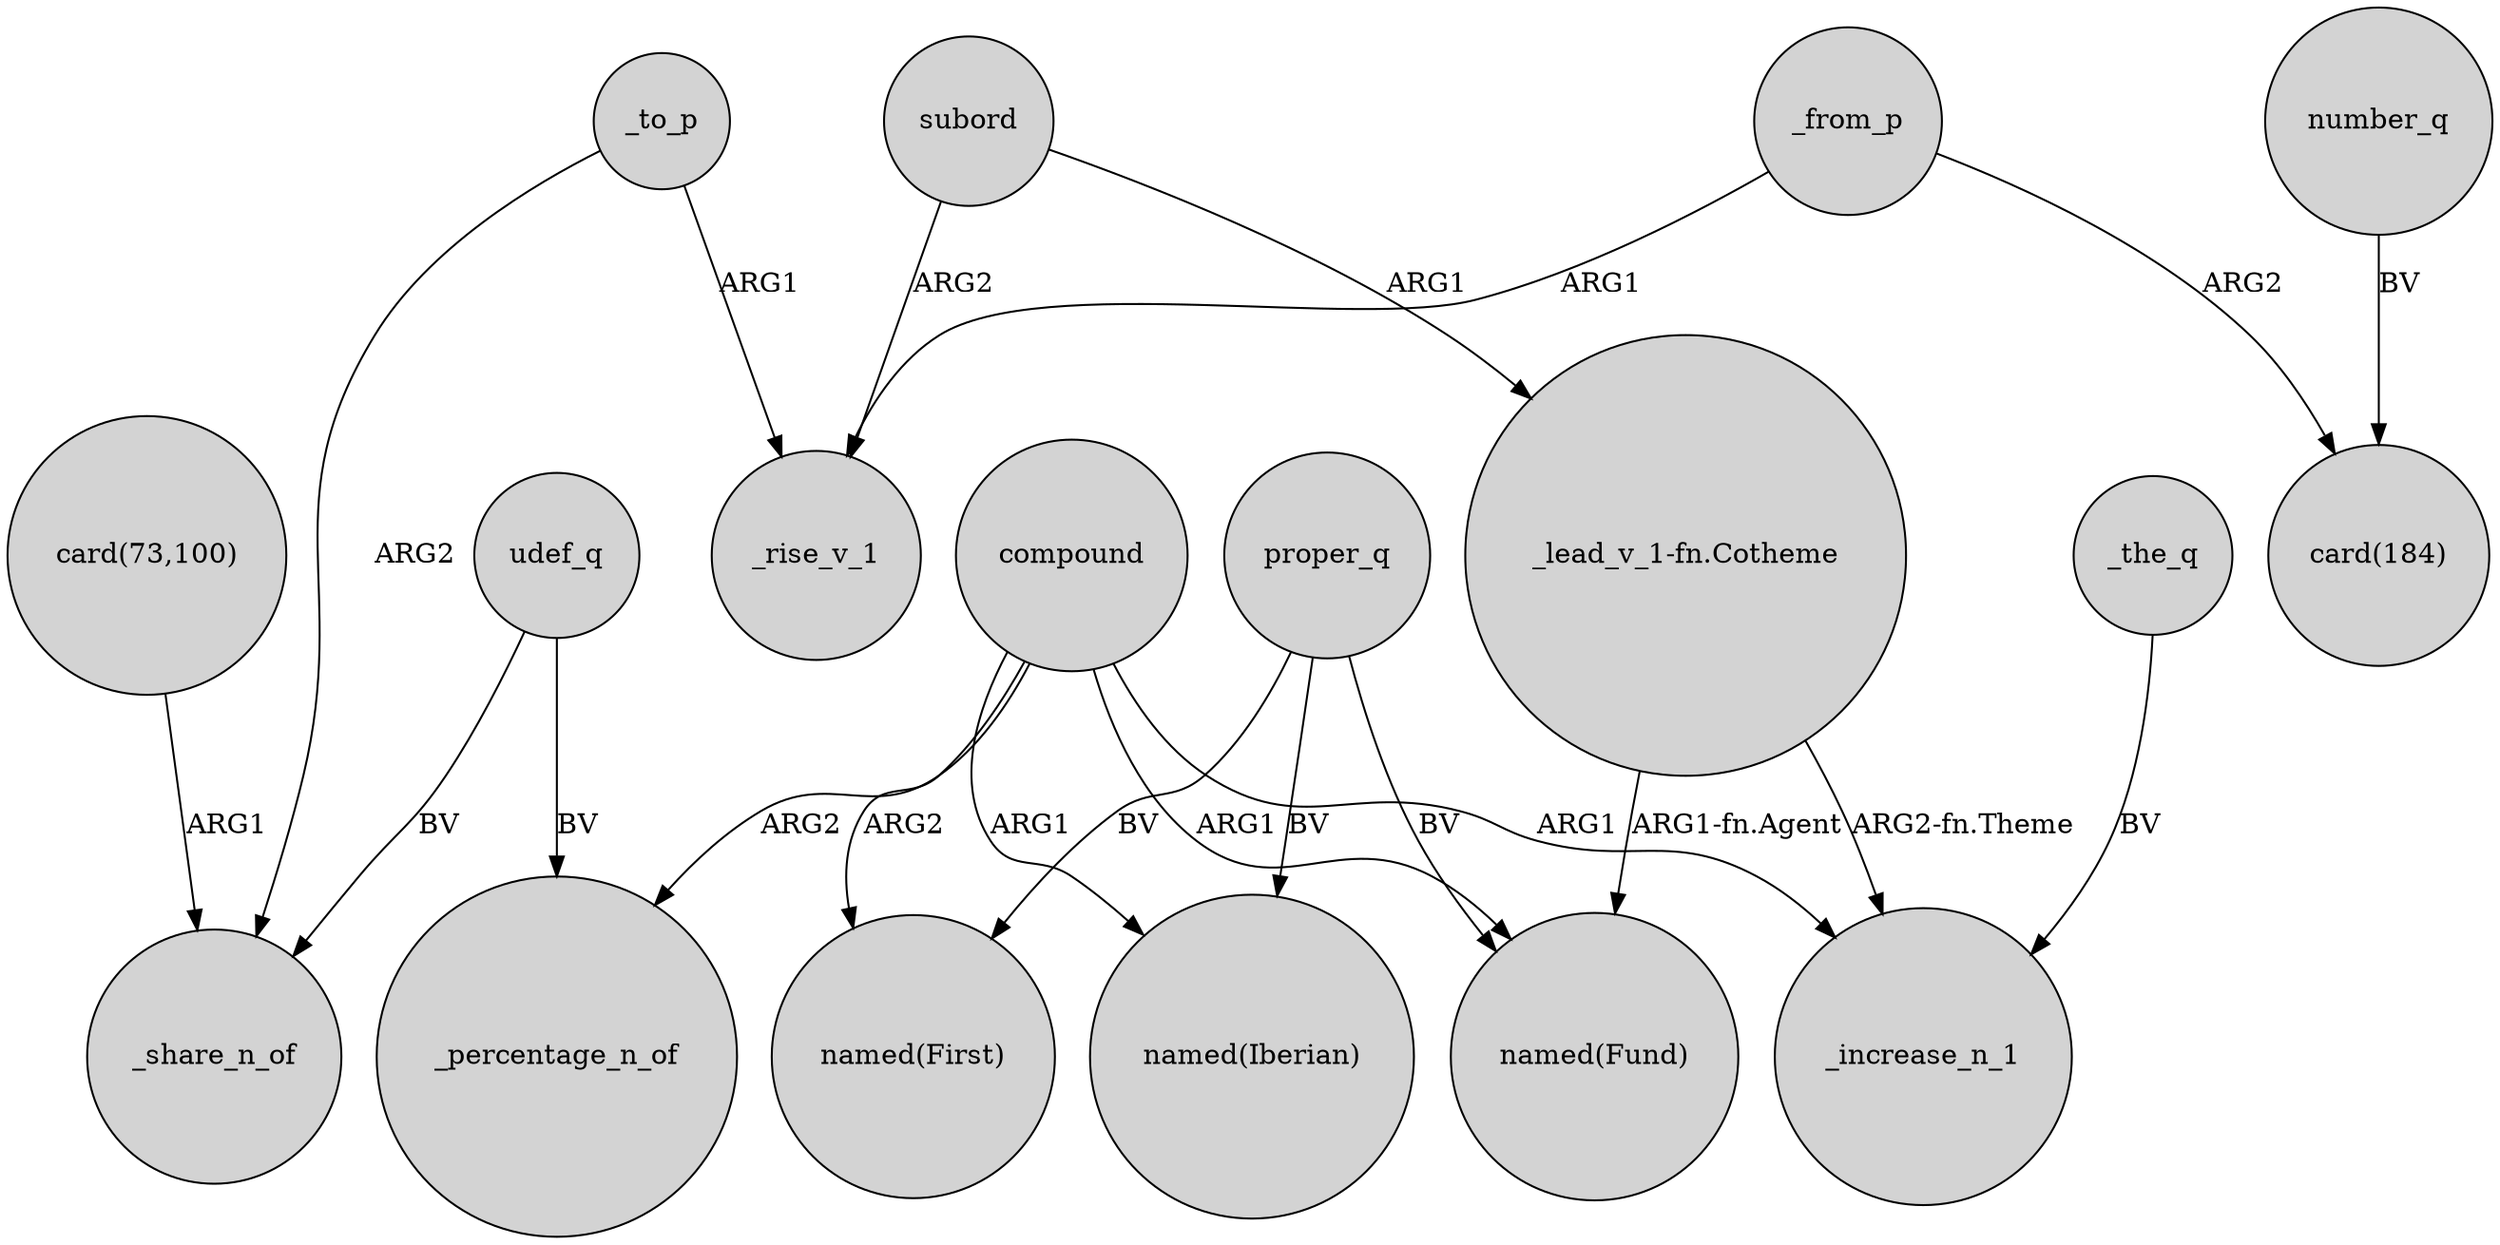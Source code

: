 digraph {
	node [shape=circle style=filled]
	_to_p -> _share_n_of [label=ARG2]
	compound -> "named(Iberian)" [label=ARG1]
	subord -> _rise_v_1 [label=ARG2]
	_the_q -> _increase_n_1 [label=BV]
	compound -> _percentage_n_of [label=ARG2]
	compound -> "named(Fund)" [label=ARG1]
	proper_q -> "named(First)" [label=BV]
	compound -> "named(First)" [label=ARG2]
	_from_p -> "card(184)" [label=ARG2]
	"_lead_v_1-fn.Cotheme" -> _increase_n_1 [label="ARG2-fn.Theme"]
	subord -> "_lead_v_1-fn.Cotheme" [label=ARG1]
	_to_p -> _rise_v_1 [label=ARG1]
	udef_q -> _percentage_n_of [label=BV]
	proper_q -> "named(Iberian)" [label=BV]
	udef_q -> _share_n_of [label=BV]
	_from_p -> _rise_v_1 [label=ARG1]
	proper_q -> "named(Fund)" [label=BV]
	"_lead_v_1-fn.Cotheme" -> "named(Fund)" [label="ARG1-fn.Agent"]
	compound -> _increase_n_1 [label=ARG1]
	number_q -> "card(184)" [label=BV]
	"card(73,100)" -> _share_n_of [label=ARG1]
}
